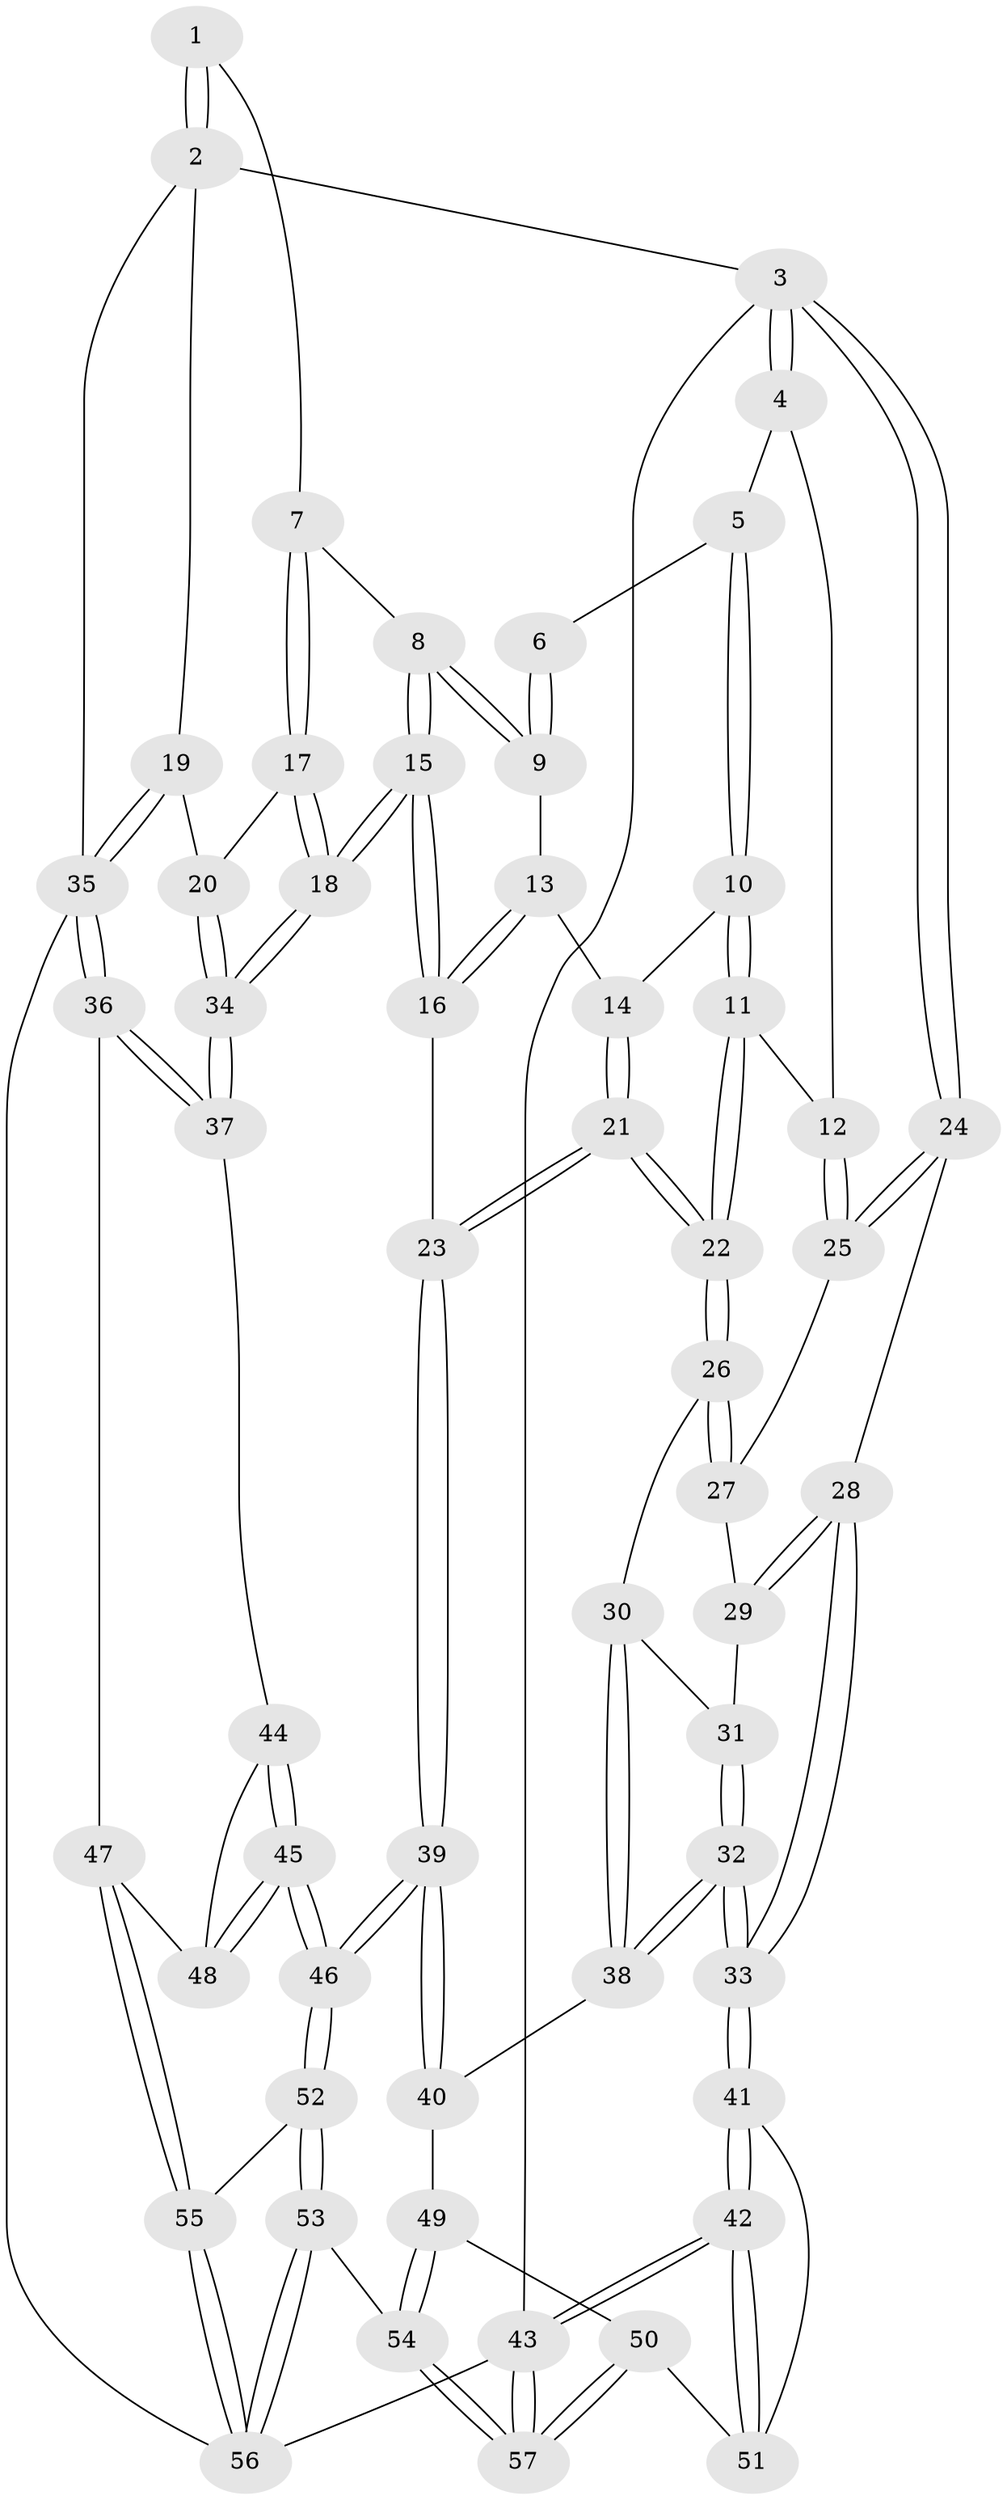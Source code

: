 // Generated by graph-tools (version 1.1) at 2025/11/02/27/25 16:11:52]
// undirected, 57 vertices, 139 edges
graph export_dot {
graph [start="1"]
  node [color=gray90,style=filled];
  1 [pos="+0.988828610055879+0"];
  2 [pos="+1+0"];
  3 [pos="+0+0"];
  4 [pos="+0.46014891163732535+0"];
  5 [pos="+0.5501803503298665+0"];
  6 [pos="+0.592871781370961+0"];
  7 [pos="+0.8148194499286485+0.11173162409822665"];
  8 [pos="+0.727490285795938+0.09251457157122506"];
  9 [pos="+0.6492636715680618+0"];
  10 [pos="+0.5241555758358357+0.12330761607047298"];
  11 [pos="+0.4165477533594497+0.17281886258322282"];
  12 [pos="+0.32728047653764136+0.11667883475886834"];
  13 [pos="+0.6203744144117335+0.10462842162373855"];
  14 [pos="+0.5464397801772691+0.15761689930879574"];
  15 [pos="+0.647368610844234+0.3896602802002881"];
  16 [pos="+0.6367861125433525+0.38718022816879866"];
  17 [pos="+0.8395933958781281+0.13732459712328549"];
  18 [pos="+0.6499851593190974+0.3909831235594923"];
  19 [pos="+1+0.21392721890433022"];
  20 [pos="+1+0.21839602990956378"];
  21 [pos="+0.6142372582397732+0.3834395514407532"];
  22 [pos="+0.5646887957504461+0.37945133512887724"];
  23 [pos="+0.6219696700515362+0.3856333769409267"];
  24 [pos="+0+0"];
  25 [pos="+0.25996316616562154+0.15834753335909596"];
  26 [pos="+0.49882212153419686+0.39596236210231256"];
  27 [pos="+0.25330283777155715+0.2077645354535352"];
  28 [pos="+0+0.34950121416033797"];
  29 [pos="+0.24041962470838926+0.23300227079850255"];
  30 [pos="+0.42340074852867615+0.43725099116319366"];
  31 [pos="+0.2409916221563517+0.37685361660094086"];
  32 [pos="+0.010876567305735366+0.5802493856848778"];
  33 [pos="+0+0.5865649859297424"];
  34 [pos="+0.6510718122985099+0.3917595174701501"];
  35 [pos="+1+0.6294003816248367"];
  36 [pos="+1+0.6321627223808738"];
  37 [pos="+0.6727162245063014+0.4286704883534793"];
  38 [pos="+0.3067648288616337+0.6442639709607294"];
  39 [pos="+0.4313994417655503+0.7291491458882763"];
  40 [pos="+0.34152025627358545+0.6857848000654935"];
  41 [pos="+0+0.607477293183758"];
  42 [pos="+0+1"];
  43 [pos="+0+1"];
  44 [pos="+0.671652547163629+0.644389387165498"];
  45 [pos="+0.5667130681258229+0.840030705636055"];
  46 [pos="+0.5631877748744103+0.8451979338895227"];
  47 [pos="+0.9584443982796673+0.7201779326352074"];
  48 [pos="+0.8975379612303888+0.713034963835955"];
  49 [pos="+0.2857508168422882+0.7969686122180693"];
  50 [pos="+0.2429044389522144+0.8609908268585429"];
  51 [pos="+0.22125720840614344+0.8531852842789326"];
  52 [pos="+0.568785874094846+0.8810797813786186"];
  53 [pos="+0.5419166509242059+1"];
  54 [pos="+0.4848843241943343+1"];
  55 [pos="+0.8808155965281472+0.8392534329439795"];
  56 [pos="+0.9181823303173018+1"];
  57 [pos="+0.3101356331981585+1"];
  1 -- 2;
  1 -- 2;
  1 -- 7;
  2 -- 3;
  2 -- 19;
  2 -- 35;
  3 -- 4;
  3 -- 4;
  3 -- 24;
  3 -- 24;
  3 -- 43;
  4 -- 5;
  4 -- 12;
  5 -- 6;
  5 -- 10;
  5 -- 10;
  6 -- 9;
  6 -- 9;
  7 -- 8;
  7 -- 17;
  7 -- 17;
  8 -- 9;
  8 -- 9;
  8 -- 15;
  8 -- 15;
  9 -- 13;
  10 -- 11;
  10 -- 11;
  10 -- 14;
  11 -- 12;
  11 -- 22;
  11 -- 22;
  12 -- 25;
  12 -- 25;
  13 -- 14;
  13 -- 16;
  13 -- 16;
  14 -- 21;
  14 -- 21;
  15 -- 16;
  15 -- 16;
  15 -- 18;
  15 -- 18;
  16 -- 23;
  17 -- 18;
  17 -- 18;
  17 -- 20;
  18 -- 34;
  18 -- 34;
  19 -- 20;
  19 -- 35;
  19 -- 35;
  20 -- 34;
  20 -- 34;
  21 -- 22;
  21 -- 22;
  21 -- 23;
  21 -- 23;
  22 -- 26;
  22 -- 26;
  23 -- 39;
  23 -- 39;
  24 -- 25;
  24 -- 25;
  24 -- 28;
  25 -- 27;
  26 -- 27;
  26 -- 27;
  26 -- 30;
  27 -- 29;
  28 -- 29;
  28 -- 29;
  28 -- 33;
  28 -- 33;
  29 -- 31;
  30 -- 31;
  30 -- 38;
  30 -- 38;
  31 -- 32;
  31 -- 32;
  32 -- 33;
  32 -- 33;
  32 -- 38;
  32 -- 38;
  33 -- 41;
  33 -- 41;
  34 -- 37;
  34 -- 37;
  35 -- 36;
  35 -- 36;
  35 -- 56;
  36 -- 37;
  36 -- 37;
  36 -- 47;
  37 -- 44;
  38 -- 40;
  39 -- 40;
  39 -- 40;
  39 -- 46;
  39 -- 46;
  40 -- 49;
  41 -- 42;
  41 -- 42;
  41 -- 51;
  42 -- 43;
  42 -- 43;
  42 -- 51;
  42 -- 51;
  43 -- 57;
  43 -- 57;
  43 -- 56;
  44 -- 45;
  44 -- 45;
  44 -- 48;
  45 -- 46;
  45 -- 46;
  45 -- 48;
  45 -- 48;
  46 -- 52;
  46 -- 52;
  47 -- 48;
  47 -- 55;
  47 -- 55;
  49 -- 50;
  49 -- 54;
  49 -- 54;
  50 -- 51;
  50 -- 57;
  50 -- 57;
  52 -- 53;
  52 -- 53;
  52 -- 55;
  53 -- 54;
  53 -- 56;
  53 -- 56;
  54 -- 57;
  54 -- 57;
  55 -- 56;
  55 -- 56;
}
